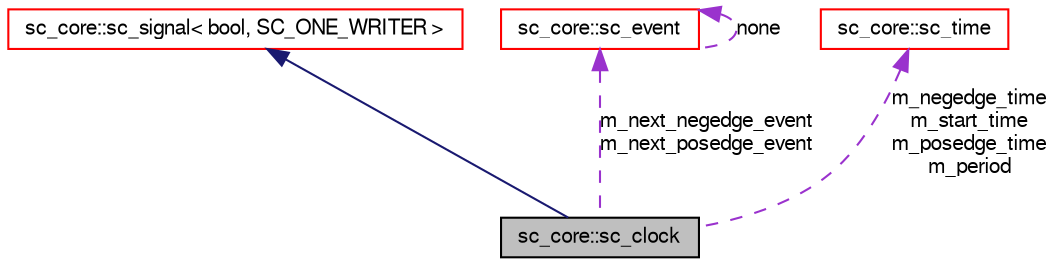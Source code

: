digraph G
{
  edge [fontname="FreeSans",fontsize="10",labelfontname="FreeSans",labelfontsize="10"];
  node [fontname="FreeSans",fontsize="10",shape=record];
  Node1 [label="sc_core::sc_clock",height=0.2,width=0.4,color="black", fillcolor="grey75", style="filled" fontcolor="black"];
  Node2 -> Node1 [dir=back,color="midnightblue",fontsize="10",style="solid",fontname="FreeSans"];
  Node2 [label="sc_core::sc_signal\< bool, SC_ONE_WRITER \>",height=0.2,width=0.4,color="red", fillcolor="white", style="filled",URL="$a00185.html"];
  Node3 -> Node1 [dir=back,color="darkorchid3",fontsize="10",style="dashed",label="m_next_negedge_event\nm_next_posedge_event",fontname="FreeSans"];
  Node3 [label="sc_core::sc_event",height=0.2,width=0.4,color="red", fillcolor="white", style="filled",URL="$a00048.html"];
  Node3 -> Node3 [dir=back,color="darkorchid3",fontsize="10",style="dashed",label="none",fontname="FreeSans"];
  Node4 -> Node1 [dir=back,color="darkorchid3",fontsize="10",style="dashed",label="m_negedge_time\nm_start_time\nm_posedge_time\nm_period",fontname="FreeSans"];
  Node4 [label="sc_core::sc_time",height=0.2,width=0.4,color="red", fillcolor="white", style="filled",URL="$a00214.html"];
}
